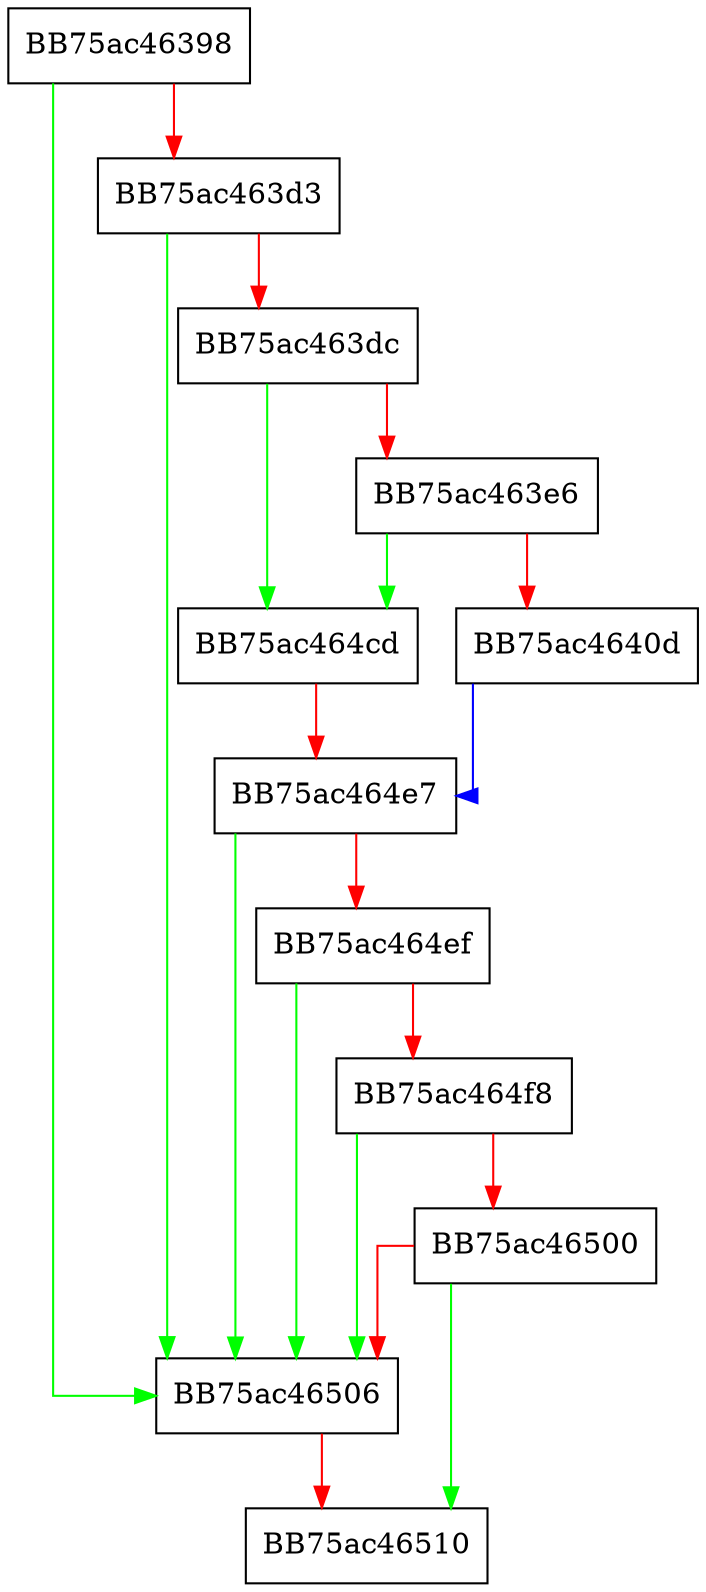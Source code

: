 digraph GetWriter {
  node [shape="box"];
  graph [splines=ortho];
  BB75ac46398 -> BB75ac46506 [color="green"];
  BB75ac46398 -> BB75ac463d3 [color="red"];
  BB75ac463d3 -> BB75ac46506 [color="green"];
  BB75ac463d3 -> BB75ac463dc [color="red"];
  BB75ac463dc -> BB75ac464cd [color="green"];
  BB75ac463dc -> BB75ac463e6 [color="red"];
  BB75ac463e6 -> BB75ac464cd [color="green"];
  BB75ac463e6 -> BB75ac4640d [color="red"];
  BB75ac4640d -> BB75ac464e7 [color="blue"];
  BB75ac464cd -> BB75ac464e7 [color="red"];
  BB75ac464e7 -> BB75ac46506 [color="green"];
  BB75ac464e7 -> BB75ac464ef [color="red"];
  BB75ac464ef -> BB75ac46506 [color="green"];
  BB75ac464ef -> BB75ac464f8 [color="red"];
  BB75ac464f8 -> BB75ac46506 [color="green"];
  BB75ac464f8 -> BB75ac46500 [color="red"];
  BB75ac46500 -> BB75ac46510 [color="green"];
  BB75ac46500 -> BB75ac46506 [color="red"];
  BB75ac46506 -> BB75ac46510 [color="red"];
}